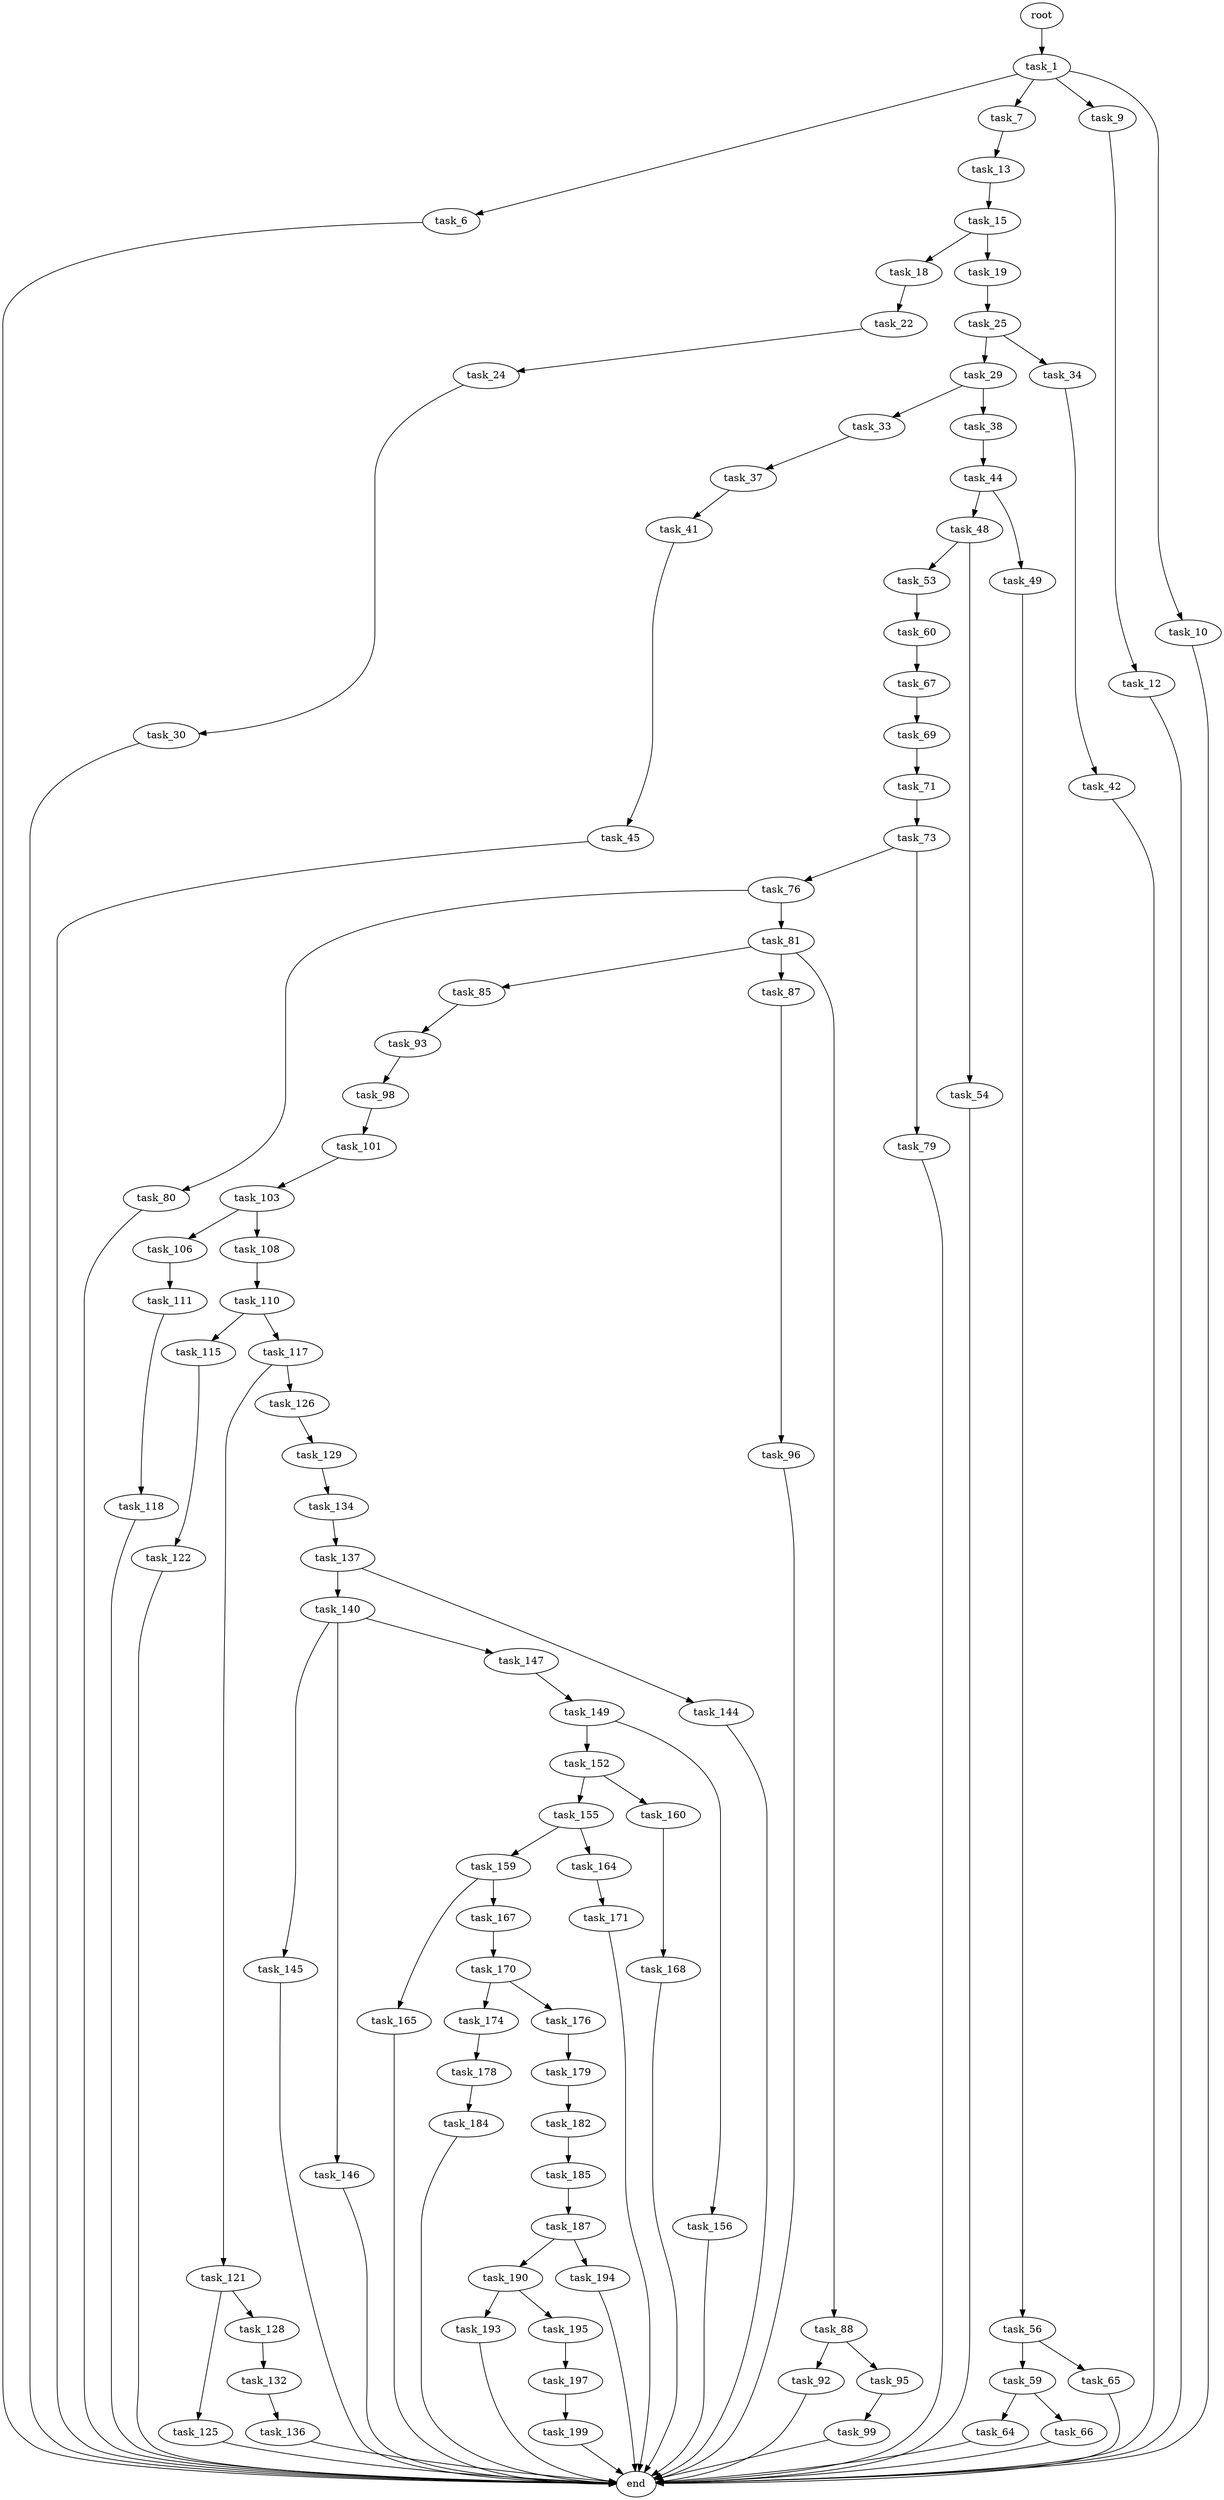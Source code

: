 digraph G {
  root [size="0.000000"];
  task_1 [size="641486978772.000000"];
  task_6 [size="1891156508.000000"];
  task_7 [size="26104060664.000000"];
  task_9 [size="150558878775.000000"];
  task_10 [size="1073741824000.000000"];
  task_12 [size="31890587452.000000"];
  task_13 [size="951590292628.000000"];
  task_15 [size="1073741824000.000000"];
  task_18 [size="6326969140.000000"];
  task_19 [size="394801632151.000000"];
  task_22 [size="549755813888.000000"];
  task_24 [size="11306221293.000000"];
  task_25 [size="243158006489.000000"];
  task_29 [size="782757789696.000000"];
  task_30 [size="81209222058.000000"];
  task_33 [size="15492634215.000000"];
  task_34 [size="275054499602.000000"];
  task_37 [size="279219973395.000000"];
  task_38 [size="14177160890.000000"];
  task_41 [size="2420342778.000000"];
  task_42 [size="28991029248.000000"];
  task_44 [size="576503181668.000000"];
  task_45 [size="231928233984.000000"];
  task_48 [size="11562246218.000000"];
  task_49 [size="549755813888.000000"];
  task_53 [size="28991029248.000000"];
  task_54 [size="433435453825.000000"];
  task_56 [size="254281184189.000000"];
  task_59 [size="102401255406.000000"];
  task_60 [size="68719476736.000000"];
  task_64 [size="99387717281.000000"];
  task_65 [size="2081003506.000000"];
  task_66 [size="205493026763.000000"];
  task_67 [size="549755813888.000000"];
  task_69 [size="68719476736.000000"];
  task_71 [size="15705180162.000000"];
  task_73 [size="134217728000.000000"];
  task_76 [size="235710463483.000000"];
  task_79 [size="549755813888.000000"];
  task_80 [size="782757789696.000000"];
  task_81 [size="202472681425.000000"];
  task_85 [size="3799252309.000000"];
  task_87 [size="368293445632.000000"];
  task_88 [size="68719476736.000000"];
  task_92 [size="15224419446.000000"];
  task_93 [size="8589934592.000000"];
  task_95 [size="816265657.000000"];
  task_96 [size="4268992551.000000"];
  task_98 [size="8611344784.000000"];
  task_99 [size="368293445632.000000"];
  task_101 [size="1274601173939.000000"];
  task_103 [size="14493576267.000000"];
  task_106 [size="1073741824000.000000"];
  task_108 [size="495521343.000000"];
  task_110 [size="14804704194.000000"];
  task_111 [size="2909660653.000000"];
  task_115 [size="200953239386.000000"];
  task_117 [size="968338691.000000"];
  task_118 [size="1073741824000.000000"];
  task_121 [size="368293445632.000000"];
  task_122 [size="368293445632.000000"];
  task_125 [size="28991029248.000000"];
  task_126 [size="19992962343.000000"];
  task_128 [size="136503428411.000000"];
  task_129 [size="34624447646.000000"];
  task_132 [size="1073741824000.000000"];
  task_134 [size="27025035003.000000"];
  task_136 [size="782757789696.000000"];
  task_137 [size="134217728000.000000"];
  task_140 [size="134217728000.000000"];
  task_144 [size="11858847480.000000"];
  task_145 [size="195366776565.000000"];
  task_146 [size="23621803928.000000"];
  task_147 [size="1207600731.000000"];
  task_149 [size="43017902971.000000"];
  task_152 [size="43209516711.000000"];
  task_155 [size="126230976434.000000"];
  task_156 [size="7909075235.000000"];
  task_159 [size="1642556847.000000"];
  task_160 [size="1073741824000.000000"];
  task_164 [size="448847869146.000000"];
  task_165 [size="3910133436.000000"];
  task_167 [size="368293445632.000000"];
  task_168 [size="233978629469.000000"];
  task_170 [size="68719476736.000000"];
  task_171 [size="352283568.000000"];
  task_174 [size="782757789696.000000"];
  task_176 [size="6012221395.000000"];
  task_178 [size="401303447790.000000"];
  task_179 [size="1345362618.000000"];
  task_182 [size="549755813888.000000"];
  task_184 [size="231928233984.000000"];
  task_185 [size="3574483836.000000"];
  task_187 [size="3196146542.000000"];
  task_190 [size="231928233984.000000"];
  task_193 [size="44997497137.000000"];
  task_194 [size="8469019901.000000"];
  task_195 [size="3670988797.000000"];
  task_197 [size="25749353622.000000"];
  task_199 [size="653451282397.000000"];
  end [size="0.000000"];

  root -> task_1 [size="1.000000"];
  task_1 -> task_6 [size="536870912.000000"];
  task_1 -> task_7 [size="536870912.000000"];
  task_1 -> task_9 [size="536870912.000000"];
  task_1 -> task_10 [size="536870912.000000"];
  task_6 -> end [size="1.000000"];
  task_7 -> task_13 [size="838860800.000000"];
  task_9 -> task_12 [size="209715200.000000"];
  task_10 -> end [size="1.000000"];
  task_12 -> end [size="1.000000"];
  task_13 -> task_15 [size="838860800.000000"];
  task_15 -> task_18 [size="838860800.000000"];
  task_15 -> task_19 [size="838860800.000000"];
  task_18 -> task_22 [size="134217728.000000"];
  task_19 -> task_25 [size="301989888.000000"];
  task_22 -> task_24 [size="536870912.000000"];
  task_24 -> task_30 [size="301989888.000000"];
  task_25 -> task_29 [size="838860800.000000"];
  task_25 -> task_34 [size="838860800.000000"];
  task_29 -> task_33 [size="679477248.000000"];
  task_29 -> task_38 [size="679477248.000000"];
  task_30 -> end [size="1.000000"];
  task_33 -> task_37 [size="301989888.000000"];
  task_34 -> task_42 [size="209715200.000000"];
  task_37 -> task_41 [size="301989888.000000"];
  task_38 -> task_44 [size="411041792.000000"];
  task_41 -> task_45 [size="209715200.000000"];
  task_42 -> end [size="1.000000"];
  task_44 -> task_48 [size="679477248.000000"];
  task_44 -> task_49 [size="679477248.000000"];
  task_45 -> end [size="1.000000"];
  task_48 -> task_53 [size="301989888.000000"];
  task_48 -> task_54 [size="301989888.000000"];
  task_49 -> task_56 [size="536870912.000000"];
  task_53 -> task_60 [size="75497472.000000"];
  task_54 -> end [size="1.000000"];
  task_56 -> task_59 [size="209715200.000000"];
  task_56 -> task_65 [size="209715200.000000"];
  task_59 -> task_64 [size="75497472.000000"];
  task_59 -> task_66 [size="75497472.000000"];
  task_60 -> task_67 [size="134217728.000000"];
  task_64 -> end [size="1.000000"];
  task_65 -> end [size="1.000000"];
  task_66 -> end [size="1.000000"];
  task_67 -> task_69 [size="536870912.000000"];
  task_69 -> task_71 [size="134217728.000000"];
  task_71 -> task_73 [size="838860800.000000"];
  task_73 -> task_76 [size="209715200.000000"];
  task_73 -> task_79 [size="209715200.000000"];
  task_76 -> task_80 [size="679477248.000000"];
  task_76 -> task_81 [size="679477248.000000"];
  task_79 -> end [size="1.000000"];
  task_80 -> end [size="1.000000"];
  task_81 -> task_85 [size="209715200.000000"];
  task_81 -> task_87 [size="209715200.000000"];
  task_81 -> task_88 [size="209715200.000000"];
  task_85 -> task_93 [size="134217728.000000"];
  task_87 -> task_96 [size="411041792.000000"];
  task_88 -> task_92 [size="134217728.000000"];
  task_88 -> task_95 [size="134217728.000000"];
  task_92 -> end [size="1.000000"];
  task_93 -> task_98 [size="33554432.000000"];
  task_95 -> task_99 [size="33554432.000000"];
  task_96 -> end [size="1.000000"];
  task_98 -> task_101 [size="301989888.000000"];
  task_99 -> end [size="1.000000"];
  task_101 -> task_103 [size="838860800.000000"];
  task_103 -> task_106 [size="679477248.000000"];
  task_103 -> task_108 [size="679477248.000000"];
  task_106 -> task_111 [size="838860800.000000"];
  task_108 -> task_110 [size="33554432.000000"];
  task_110 -> task_115 [size="301989888.000000"];
  task_110 -> task_117 [size="301989888.000000"];
  task_111 -> task_118 [size="75497472.000000"];
  task_115 -> task_122 [size="679477248.000000"];
  task_117 -> task_121 [size="33554432.000000"];
  task_117 -> task_126 [size="33554432.000000"];
  task_118 -> end [size="1.000000"];
  task_121 -> task_125 [size="411041792.000000"];
  task_121 -> task_128 [size="411041792.000000"];
  task_122 -> end [size="1.000000"];
  task_125 -> end [size="1.000000"];
  task_126 -> task_129 [size="411041792.000000"];
  task_128 -> task_132 [size="301989888.000000"];
  task_129 -> task_134 [size="679477248.000000"];
  task_132 -> task_136 [size="838860800.000000"];
  task_134 -> task_137 [size="679477248.000000"];
  task_136 -> end [size="1.000000"];
  task_137 -> task_140 [size="209715200.000000"];
  task_137 -> task_144 [size="209715200.000000"];
  task_140 -> task_145 [size="209715200.000000"];
  task_140 -> task_146 [size="209715200.000000"];
  task_140 -> task_147 [size="209715200.000000"];
  task_144 -> end [size="1.000000"];
  task_145 -> end [size="1.000000"];
  task_146 -> end [size="1.000000"];
  task_147 -> task_149 [size="33554432.000000"];
  task_149 -> task_152 [size="75497472.000000"];
  task_149 -> task_156 [size="75497472.000000"];
  task_152 -> task_155 [size="33554432.000000"];
  task_152 -> task_160 [size="33554432.000000"];
  task_155 -> task_159 [size="134217728.000000"];
  task_155 -> task_164 [size="134217728.000000"];
  task_156 -> end [size="1.000000"];
  task_159 -> task_165 [size="33554432.000000"];
  task_159 -> task_167 [size="33554432.000000"];
  task_160 -> task_168 [size="838860800.000000"];
  task_164 -> task_171 [size="838860800.000000"];
  task_165 -> end [size="1.000000"];
  task_167 -> task_170 [size="411041792.000000"];
  task_168 -> end [size="1.000000"];
  task_170 -> task_174 [size="134217728.000000"];
  task_170 -> task_176 [size="134217728.000000"];
  task_171 -> end [size="1.000000"];
  task_174 -> task_178 [size="679477248.000000"];
  task_176 -> task_179 [size="134217728.000000"];
  task_178 -> task_184 [size="411041792.000000"];
  task_179 -> task_182 [size="134217728.000000"];
  task_182 -> task_185 [size="536870912.000000"];
  task_184 -> end [size="1.000000"];
  task_185 -> task_187 [size="301989888.000000"];
  task_187 -> task_190 [size="134217728.000000"];
  task_187 -> task_194 [size="134217728.000000"];
  task_190 -> task_193 [size="301989888.000000"];
  task_190 -> task_195 [size="301989888.000000"];
  task_193 -> end [size="1.000000"];
  task_194 -> end [size="1.000000"];
  task_195 -> task_197 [size="134217728.000000"];
  task_197 -> task_199 [size="536870912.000000"];
  task_199 -> end [size="1.000000"];
}
